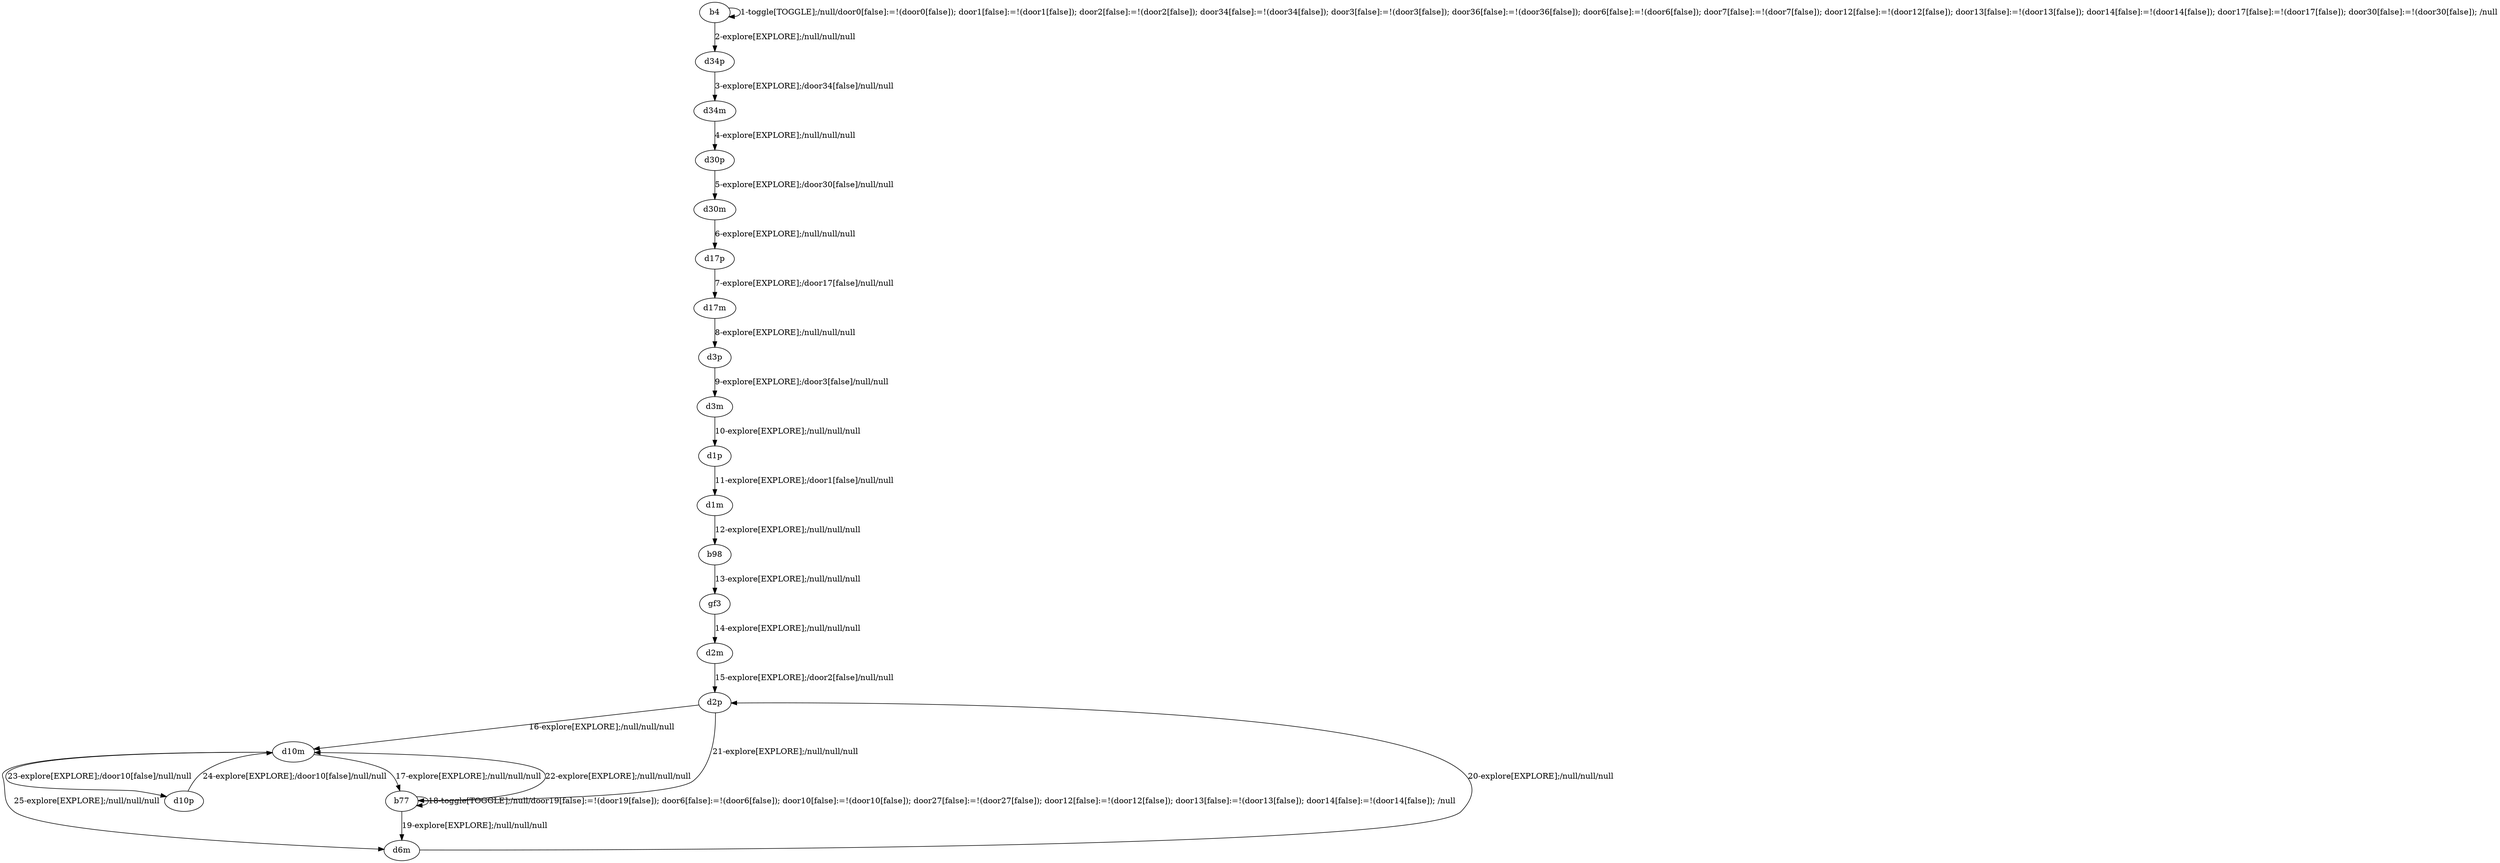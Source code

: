 # Total number of goals covered by this test: 5
# d10m --> d10p
# d2p --> b77
# b77 --> d10m
# d6m --> d2p
# d10p --> d10m

digraph g {
"b4" -> "b4" [label = "1-toggle[TOGGLE];/null/door0[false]:=!(door0[false]); door1[false]:=!(door1[false]); door2[false]:=!(door2[false]); door34[false]:=!(door34[false]); door3[false]:=!(door3[false]); door36[false]:=!(door36[false]); door6[false]:=!(door6[false]); door7[false]:=!(door7[false]); door12[false]:=!(door12[false]); door13[false]:=!(door13[false]); door14[false]:=!(door14[false]); door17[false]:=!(door17[false]); door30[false]:=!(door30[false]); /null"];
"b4" -> "d34p" [label = "2-explore[EXPLORE];/null/null/null"];
"d34p" -> "d34m" [label = "3-explore[EXPLORE];/door34[false]/null/null"];
"d34m" -> "d30p" [label = "4-explore[EXPLORE];/null/null/null"];
"d30p" -> "d30m" [label = "5-explore[EXPLORE];/door30[false]/null/null"];
"d30m" -> "d17p" [label = "6-explore[EXPLORE];/null/null/null"];
"d17p" -> "d17m" [label = "7-explore[EXPLORE];/door17[false]/null/null"];
"d17m" -> "d3p" [label = "8-explore[EXPLORE];/null/null/null"];
"d3p" -> "d3m" [label = "9-explore[EXPLORE];/door3[false]/null/null"];
"d3m" -> "d1p" [label = "10-explore[EXPLORE];/null/null/null"];
"d1p" -> "d1m" [label = "11-explore[EXPLORE];/door1[false]/null/null"];
"d1m" -> "b98" [label = "12-explore[EXPLORE];/null/null/null"];
"b98" -> "gf3" [label = "13-explore[EXPLORE];/null/null/null"];
"gf3" -> "d2m" [label = "14-explore[EXPLORE];/null/null/null"];
"d2m" -> "d2p" [label = "15-explore[EXPLORE];/door2[false]/null/null"];
"d2p" -> "d10m" [label = "16-explore[EXPLORE];/null/null/null"];
"d10m" -> "b77" [label = "17-explore[EXPLORE];/null/null/null"];
"b77" -> "b77" [label = "18-toggle[TOGGLE];/null/door19[false]:=!(door19[false]); door6[false]:=!(door6[false]); door10[false]:=!(door10[false]); door27[false]:=!(door27[false]); door12[false]:=!(door12[false]); door13[false]:=!(door13[false]); door14[false]:=!(door14[false]); /null"];
"b77" -> "d6m" [label = "19-explore[EXPLORE];/null/null/null"];
"d6m" -> "d2p" [label = "20-explore[EXPLORE];/null/null/null"];
"d2p" -> "b77" [label = "21-explore[EXPLORE];/null/null/null"];
"b77" -> "d10m" [label = "22-explore[EXPLORE];/null/null/null"];
"d10m" -> "d10p" [label = "23-explore[EXPLORE];/door10[false]/null/null"];
"d10p" -> "d10m" [label = "24-explore[EXPLORE];/door10[false]/null/null"];
"d10m" -> "d6m" [label = "25-explore[EXPLORE];/null/null/null"];
}